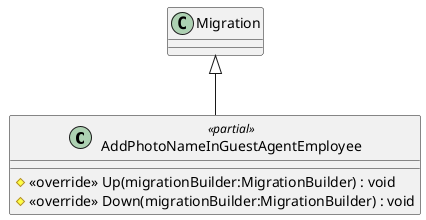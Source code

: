@startuml
class AddPhotoNameInGuestAgentEmployee <<partial>> {
    # <<override>> Up(migrationBuilder:MigrationBuilder) : void
    # <<override>> Down(migrationBuilder:MigrationBuilder) : void
}
Migration <|-- AddPhotoNameInGuestAgentEmployee
@enduml
